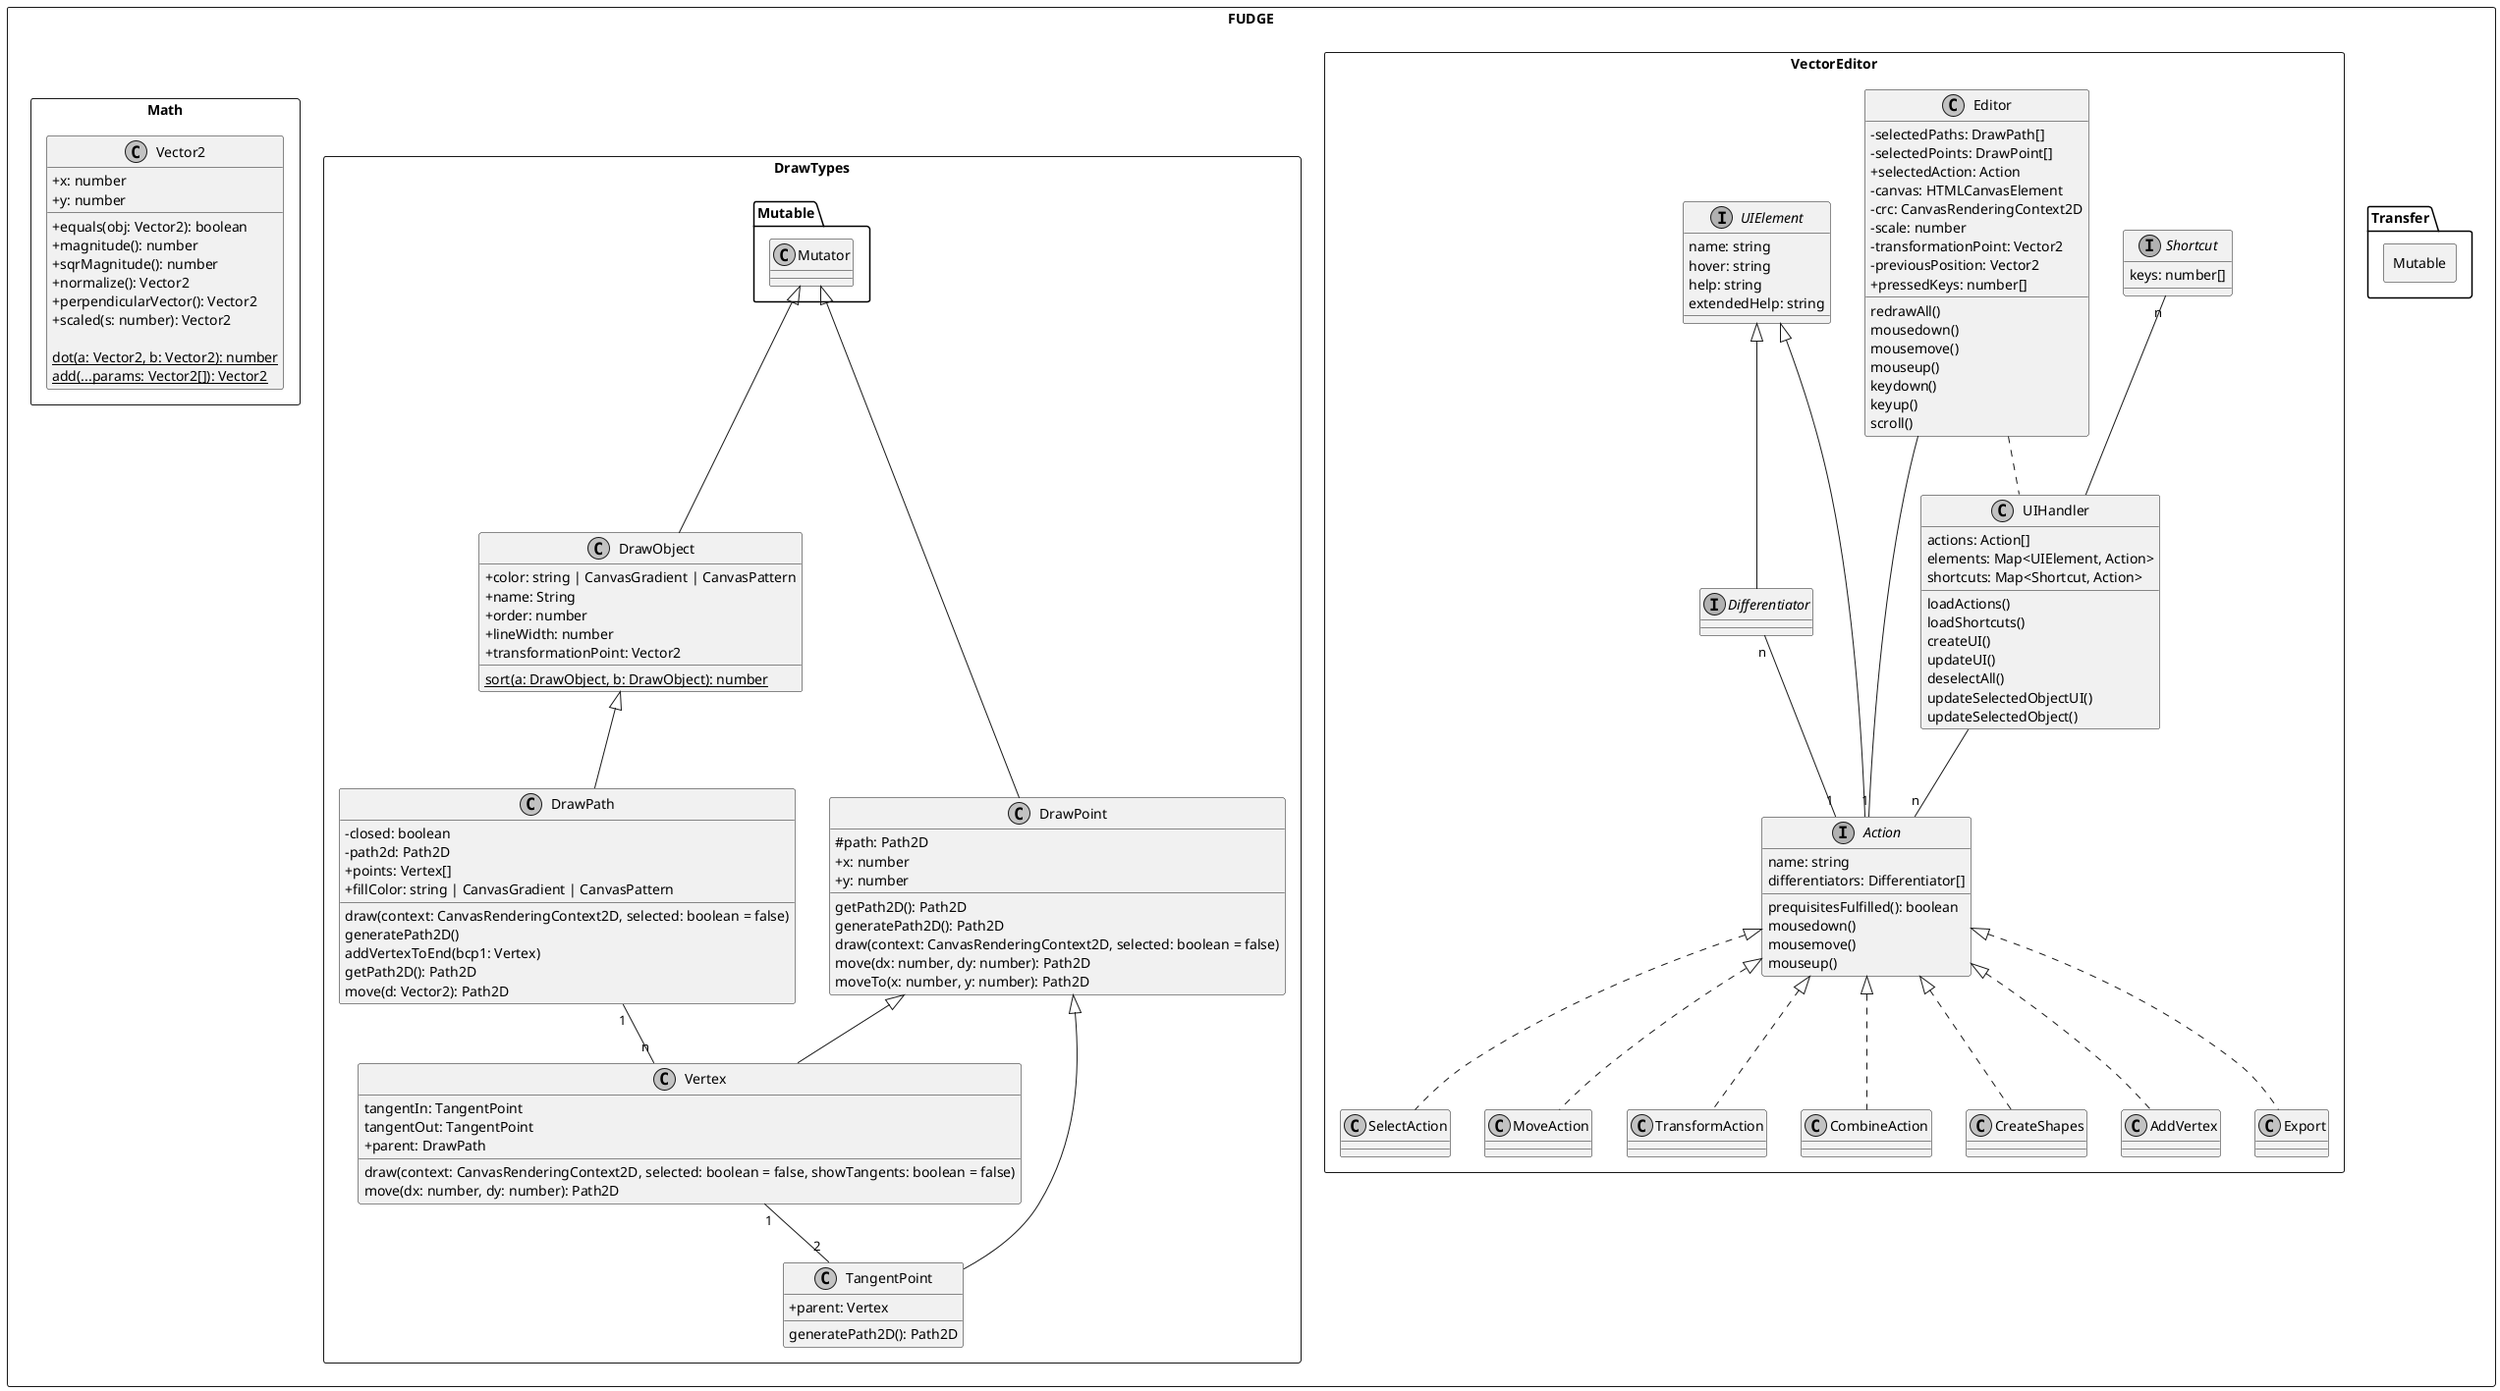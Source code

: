 @startuml VE Classes
	skinparam monochrome true
skinparam componentStyle uml2
skinparam classAttributeIconSize 0
skinparam shadowing false
skinparam handwritten false

' left to right direction
package FUDGE <<Rectangle>> {
	package Transfer {
		package Mutable <<Rectangle>>{
			
		}
	}

	package VectorEditor <<Rectangle>>{
		interface Shortcut{
			keys: number[]
		}
		class UIHandler{
			actions: Action[]
			elements: Map<UIElement, Action>
			shortcuts: Map<Shortcut, Action>
			loadActions()
			loadShortcuts()
			createUI()
			updateUI()
			deselectAll()
			updateSelectedObjectUI()
			updateSelectedObject()
		}

		class Editor{
			- selectedPaths: DrawPath[]
			- selectedPoints: DrawPoint[]
			+ selectedAction: Action
			- canvas: HTMLCanvasElement
			- crc: CanvasRenderingContext2D
			- scale: number
			- transformationPoint: Vector2
			- previousPosition: Vector2
			+ pressedKeys: number[]

			redrawAll()
			mousedown()
			mousemove()
			mouseup()
			keydown()
			keyup()
			scroll()

		}
		interface UIElement{
			name: string
			hover: string
			help: string
			extendedHelp: string
			' element: HTMLElement
		}
		interface Differentiator implements UIElement{
			
		}
		interface Action implements UIElement{
			name: string
			differentiators: Differentiator[]
			prequisitesFulfilled(): boolean
			mousedown()
			mousemove()
			mouseup()
		}

		class SelectAction implements Action {

		}
		class MoveAction implements Action {

		}
		class TransformAction implements Action {

		}
		class CombineAction implements Action {

		}
		class CreateShapes implements Action {

		}
		class AddVertex implements Action {

		}
		class Export implements Action {

		}

		'Associations
		Shortcut "n"-- UIHandler
		UIHandler -- "n" Action
		Editor -- "1" Action
		Editor .. UIHandler
		Differentiator "n" -- "1" Action
	}
	package DrawTypes <<Rectangle>>{
		class DrawObject extends Mutable.Mutator{
			+ color: string | CanvasGradient | CanvasPattern
			+ name: String
			+ order: number
			+ lineWidth: number
			+ transformationPoint: Vector2
			{static} sort(a: DrawObject, b: DrawObject): number
		}

		class DrawPath extends DrawObject {
			- closed: boolean
			- path2d: Path2D
			+ points: Vertex[]
			+ fillColor: string | CanvasGradient | CanvasPattern
			draw(context: CanvasRenderingContext2D, selected: boolean = false)
			generatePath2D()
			addVertexToEnd(bcp1: Vertex)
			getPath2D(): Path2D
			move(d: Vector2): Path2D
		}

		class DrawPoint  extends Mutable.Mutator{
			# path: Path2D
			+ x: number
			+ y: number
			getPath2D(): Path2D
			generatePath2D(): Path2D
			draw(context: CanvasRenderingContext2D, selected: boolean = false)
			move(dx: number, dy: number): Path2D
			moveTo(x: number, y: number): Path2D
		}

		class Vertex extends DrawPoint {
			tangentIn: TangentPoint
			tangentOut: TangentPoint
			+ parent: DrawPath
			draw(context: CanvasRenderingContext2D, selected: boolean = false, showTangents: boolean = false)
			move(dx: number, dy: number): Path2D
		}

		class TangentPoint extends DrawPoint {
			+ parent: Vertex
			generatePath2D(): Path2D
		}

		' Associations
		DrawPath "1" -- "n" Vertex
		Vertex "1" -- "2" TangentPoint
	}

	package Math <<rectangle>> {
		class Vector2{
			+ x: number
			+ y: number

			+ equals(obj: Vector2): boolean
			+ magnitude(): number
			+ sqrMagnitude(): number
			+ normalize(): Vector2
			+ perpendicularVector(): Vector2
			+ scaled(s: number): Vector2

			{static} dot(a: Vector2, b: Vector2): number
			{static} add(...params: Vector2[]): Vector2
	}
}
@enduml